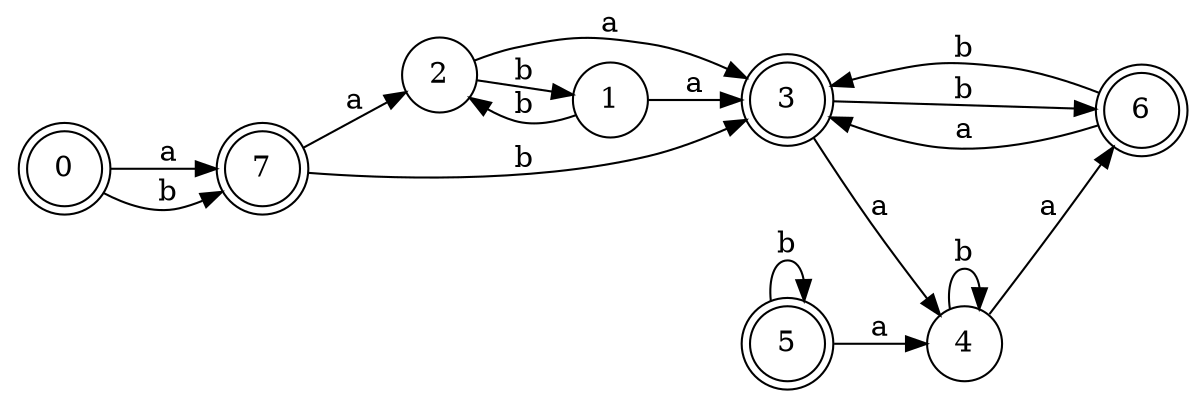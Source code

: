 digraph n7_6 {
__start0 [label="" shape="none"];

rankdir=LR;
size="8,5";

s0 [style="rounded,filled", color="black", fillcolor="white" shape="doublecircle", label="0"];
s1 [style="filled", color="black", fillcolor="white" shape="circle", label="1"];
s2 [style="filled", color="black", fillcolor="white" shape="circle", label="2"];
s3 [style="rounded,filled", color="black", fillcolor="white" shape="doublecircle", label="3"];
s4 [style="filled", color="black", fillcolor="white" shape="circle", label="4"];
s5 [style="rounded,filled", color="black", fillcolor="white" shape="doublecircle", label="5"];
s6 [style="rounded,filled", color="black", fillcolor="white" shape="doublecircle", label="6"];
s7 [style="rounded,filled", color="black", fillcolor="white" shape="doublecircle", label="7"];
s0 -> s7 [label="a"];
s0 -> s7 [label="b"];
s1 -> s3 [label="a"];
s1 -> s2 [label="b"];
s2 -> s3 [label="a"];
s2 -> s1 [label="b"];
s3 -> s4 [label="a"];
s3 -> s6 [label="b"];
s4 -> s6 [label="a"];
s4 -> s4 [label="b"];
s5 -> s4 [label="a"];
s5 -> s5 [label="b"];
s6 -> s3 [label="a"];
s6 -> s3 [label="b"];
s7 -> s2 [label="a"];
s7 -> s3 [label="b"];

}